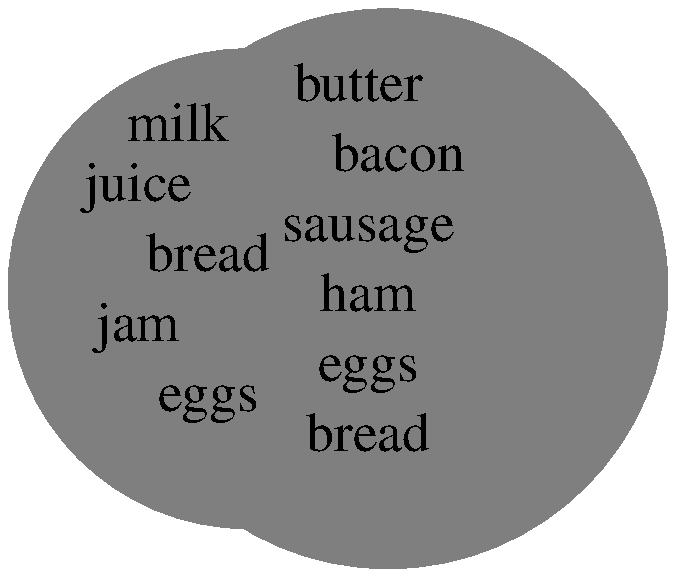 .po 0.35i
.PS
move 
{A: circle invisible fill rad 1.2}
move right 0.5
B: circle invisible fill rad 1.4
.ps +10
move to A
move up 0.8
move left 0.35
"milk"
move left 0.2
move down  0.3
"juice"
move down  0.35
move right 0.35
"bread"
move left .35
move down  0.35
"jam"
move right 0.35
move down  0.35
"eggs"
move to B
move up 1
move left 0.15
"butter"
move down 0.35
move right .2
"bacon"
move down 0.35
move left 0.15
"sausage"
move down 0.35
"ham"
move down 0.35
"eggs"
move down 0.35
"bread"
.PE

